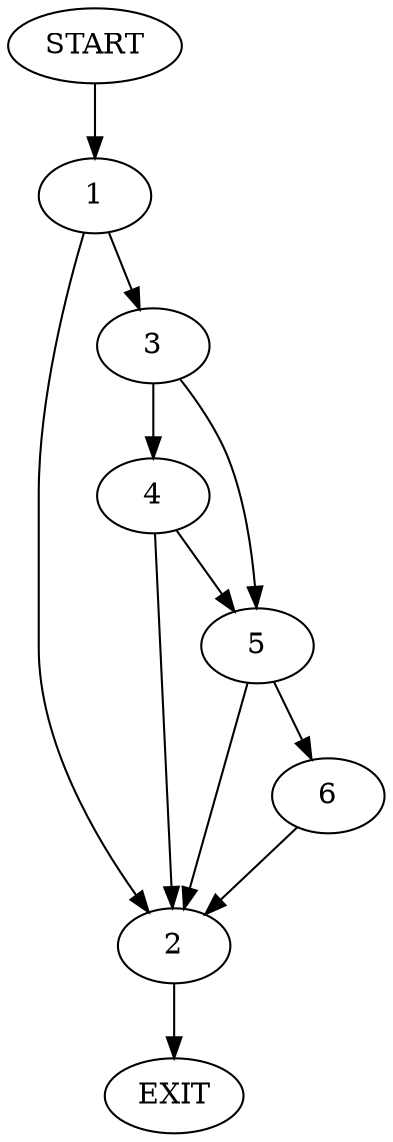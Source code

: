 digraph {
0 [label="START"];
1;
2;
3;
4;
5;
6;
7 [label="EXIT"];
0 -> 1;
1 -> 2;
1 -> 3;
2 -> 7;
3 -> 4;
3 -> 5;
4 -> 2;
4 -> 5;
5 -> 2;
5 -> 6;
6 -> 2;
}